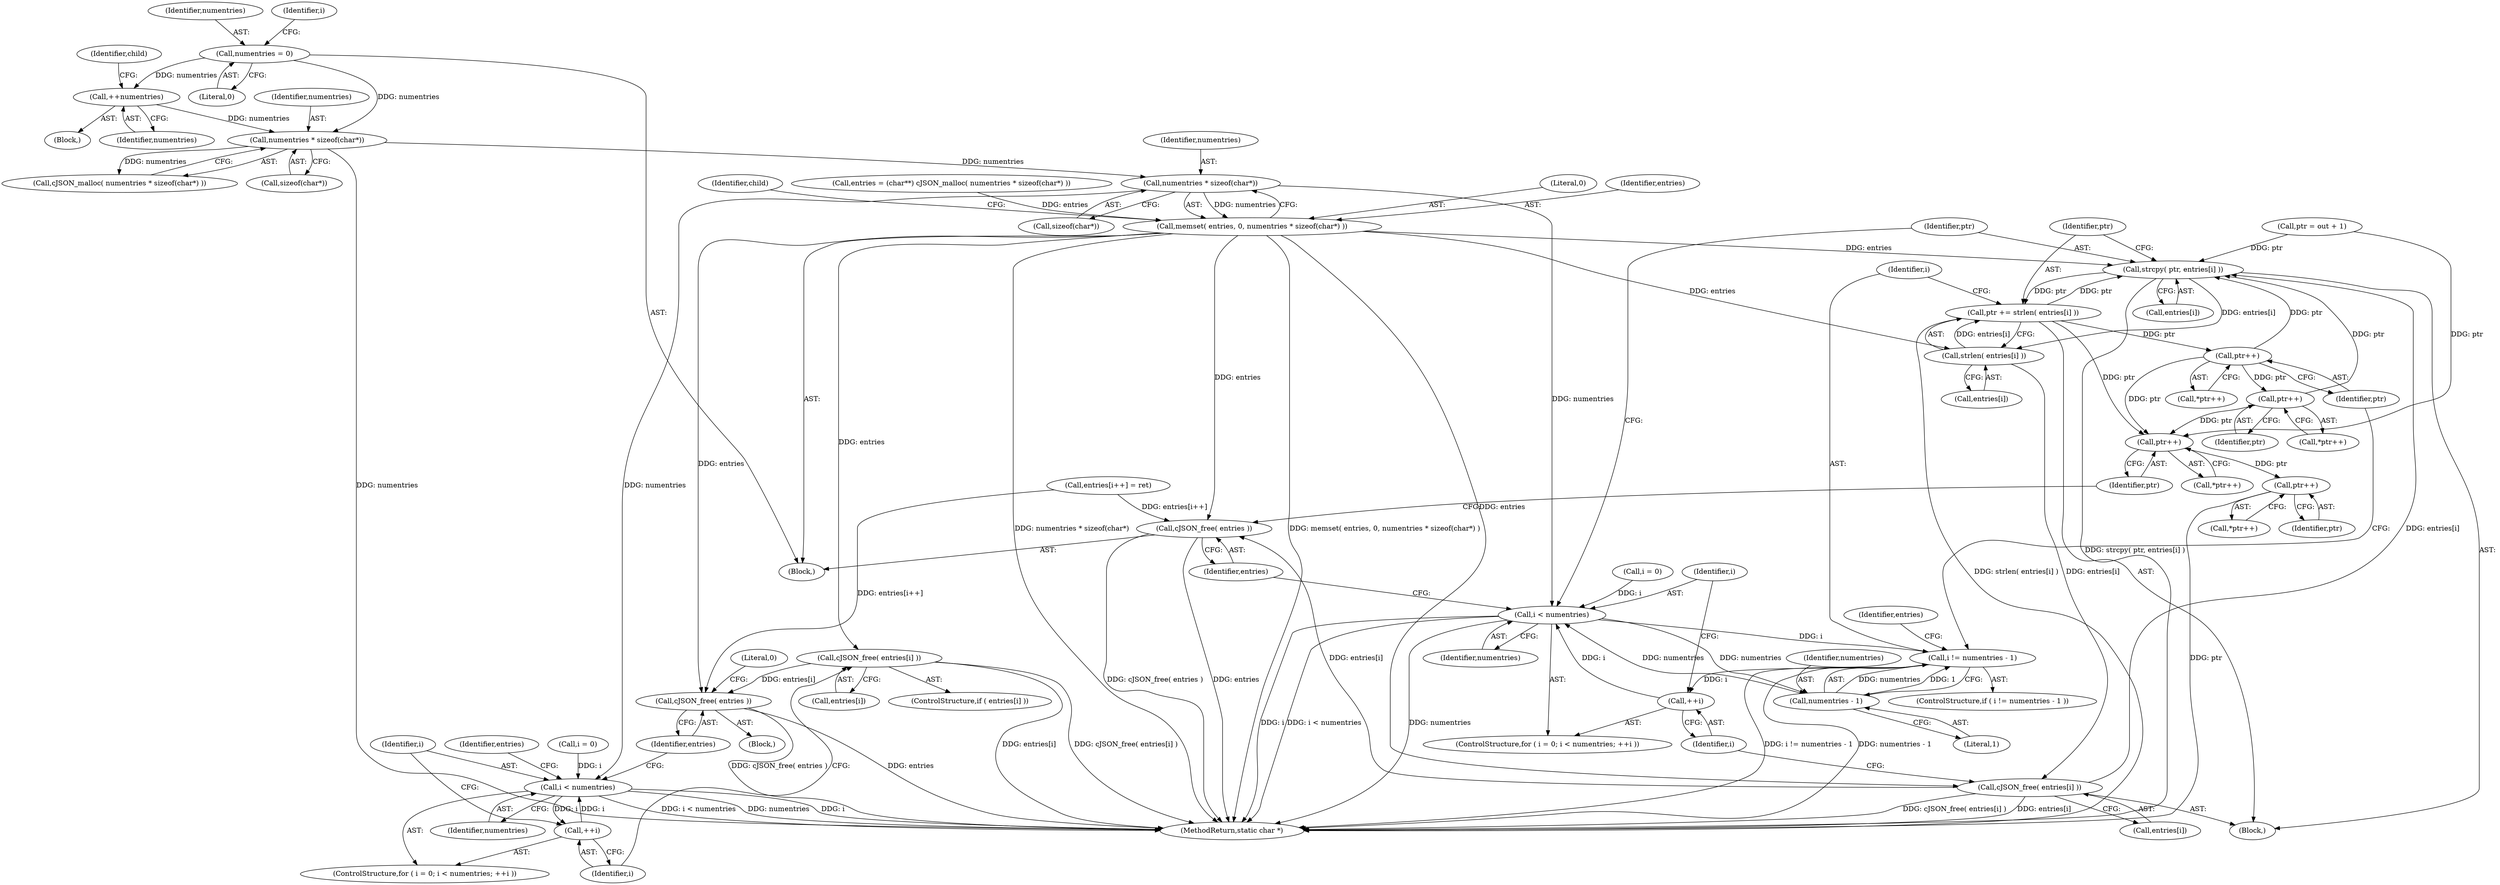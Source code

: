 digraph "1_iperf_91f2fa59e8ed80dfbf400add0164ee0e508e412a_40@API" {
"1000166" [label="(Call,numentries * sizeof(char*))"];
"1000157" [label="(Call,numentries * sizeof(char*))"];
"1000129" [label="(Call,numentries = 0)"];
"1000143" [label="(Call,++numentries)"];
"1000163" [label="(Call,memset( entries, 0, numentries * sizeof(char*) ))"];
"1000249" [label="(Call,cJSON_free( entries[i] ))"];
"1000253" [label="(Call,cJSON_free( entries ))"];
"1000280" [label="(Call,strcpy( ptr, entries[i] ))"];
"1000285" [label="(Call,ptr += strlen( entries[i] ))"];
"1000300" [label="(Call,ptr++)"];
"1000307" [label="(Call,ptr++)"];
"1000322" [label="(Call,ptr++)"];
"1000327" [label="(Call,ptr++)"];
"1000287" [label="(Call,strlen( entries[i] ))"];
"1000314" [label="(Call,cJSON_free( entries[i] ))"];
"1000318" [label="(Call,cJSON_free( entries ))"];
"1000240" [label="(Call,i < numentries)"];
"1000243" [label="(Call,++i)"];
"1000274" [label="(Call,i < numentries)"];
"1000292" [label="(Call,i != numentries - 1)"];
"1000277" [label="(Call,++i)"];
"1000294" [label="(Call,numentries - 1)"];
"1000306" [label="(Call,*ptr++)"];
"1000301" [label="(Identifier,ptr)"];
"1000241" [label="(Identifier,i)"];
"1000318" [label="(Call,cJSON_free( entries ))"];
"1000322" [label="(Call,ptr++)"];
"1000110" [label="(Block,)"];
"1000236" [label="(ControlStructure,for ( i = 0; i < numentries; ++i ))"];
"1000157" [label="(Call,numentries * sizeof(char*))"];
"1000277" [label="(Call,++i)"];
"1000276" [label="(Identifier,numentries)"];
"1000294" [label="(Call,numentries - 1)"];
"1000282" [label="(Call,entries[i])"];
"1000288" [label="(Call,entries[i])"];
"1000158" [label="(Identifier,numentries)"];
"1000281" [label="(Identifier,ptr)"];
"1000296" [label="(Literal,1)"];
"1000319" [label="(Identifier,entries)"];
"1000326" [label="(Call,*ptr++)"];
"1000292" [label="(Call,i != numentries - 1)"];
"1000270" [label="(ControlStructure,for ( i = 0; i < numentries; ++i ))"];
"1000274" [label="(Call,i < numentries)"];
"1000130" [label="(Identifier,numentries)"];
"1000299" [label="(Call,*ptr++)"];
"1000146" [label="(Identifier,child)"];
"1000168" [label="(Call,sizeof(char*))"];
"1000164" [label="(Identifier,entries)"];
"1000245" [label="(ControlStructure,if ( entries[i] ))"];
"1000291" [label="(ControlStructure,if ( i != numentries - 1 ))"];
"1000171" [label="(Identifier,child)"];
"1000314" [label="(Call,cJSON_free( entries[i] ))"];
"1000235" [label="(Block,)"];
"1000242" [label="(Identifier,numentries)"];
"1000129" [label="(Call,numentries = 0)"];
"1000308" [label="(Identifier,ptr)"];
"1000131" [label="(Literal,0)"];
"1000271" [label="(Call,i = 0)"];
"1000286" [label="(Identifier,ptr)"];
"1000156" [label="(Call,cJSON_malloc( numentries * sizeof(char*) ))"];
"1000323" [label="(Identifier,ptr)"];
"1000261" [label="(Call,ptr = out + 1)"];
"1000280" [label="(Call,strcpy( ptr, entries[i] ))"];
"1000253" [label="(Call,cJSON_free( entries ))"];
"1000307" [label="(Call,ptr++)"];
"1000249" [label="(Call,cJSON_free( entries[i] ))"];
"1000144" [label="(Identifier,numentries)"];
"1000237" [label="(Call,i = 0)"];
"1000321" [label="(Call,*ptr++)"];
"1000142" [label="(Block,)"];
"1000159" [label="(Call,sizeof(char*))"];
"1000244" [label="(Identifier,i)"];
"1000256" [label="(Literal,0)"];
"1000285" [label="(Call,ptr += strlen( entries[i] ))"];
"1000163" [label="(Call,memset( entries, 0, numentries * sizeof(char*) ))"];
"1000315" [label="(Call,entries[i])"];
"1000275" [label="(Identifier,i)"];
"1000250" [label="(Call,entries[i])"];
"1000166" [label="(Call,numentries * sizeof(char*))"];
"1000152" [label="(Call,entries = (char**) cJSON_malloc( numentries * sizeof(char*) ))"];
"1000243" [label="(Call,++i)"];
"1000316" [label="(Identifier,entries)"];
"1000254" [label="(Identifier,entries)"];
"1000165" [label="(Literal,0)"];
"1000328" [label="(Identifier,ptr)"];
"1000143" [label="(Call,++numentries)"];
"1000240" [label="(Call,i < numentries)"];
"1000189" [label="(Call,entries[i++] = ret)"];
"1000300" [label="(Call,ptr++)"];
"1000287" [label="(Call,strlen( entries[i] ))"];
"1000293" [label="(Identifier,i)"];
"1000327" [label="(Call,ptr++)"];
"1000295" [label="(Identifier,numentries)"];
"1000167" [label="(Identifier,numentries)"];
"1000332" [label="(MethodReturn,static char *)"];
"1000247" [label="(Identifier,entries)"];
"1000278" [label="(Identifier,i)"];
"1000279" [label="(Block,)"];
"1000134" [label="(Identifier,i)"];
"1000166" -> "1000163"  [label="AST: "];
"1000166" -> "1000168"  [label="CFG: "];
"1000167" -> "1000166"  [label="AST: "];
"1000168" -> "1000166"  [label="AST: "];
"1000163" -> "1000166"  [label="CFG: "];
"1000166" -> "1000163"  [label="DDG: numentries"];
"1000157" -> "1000166"  [label="DDG: numentries"];
"1000166" -> "1000240"  [label="DDG: numentries"];
"1000166" -> "1000274"  [label="DDG: numentries"];
"1000157" -> "1000156"  [label="AST: "];
"1000157" -> "1000159"  [label="CFG: "];
"1000158" -> "1000157"  [label="AST: "];
"1000159" -> "1000157"  [label="AST: "];
"1000156" -> "1000157"  [label="CFG: "];
"1000157" -> "1000332"  [label="DDG: numentries"];
"1000157" -> "1000156"  [label="DDG: numentries"];
"1000129" -> "1000157"  [label="DDG: numentries"];
"1000143" -> "1000157"  [label="DDG: numentries"];
"1000129" -> "1000110"  [label="AST: "];
"1000129" -> "1000131"  [label="CFG: "];
"1000130" -> "1000129"  [label="AST: "];
"1000131" -> "1000129"  [label="AST: "];
"1000134" -> "1000129"  [label="CFG: "];
"1000129" -> "1000143"  [label="DDG: numentries"];
"1000143" -> "1000142"  [label="AST: "];
"1000143" -> "1000144"  [label="CFG: "];
"1000144" -> "1000143"  [label="AST: "];
"1000146" -> "1000143"  [label="CFG: "];
"1000163" -> "1000110"  [label="AST: "];
"1000164" -> "1000163"  [label="AST: "];
"1000165" -> "1000163"  [label="AST: "];
"1000171" -> "1000163"  [label="CFG: "];
"1000163" -> "1000332"  [label="DDG: numentries * sizeof(char*)"];
"1000163" -> "1000332"  [label="DDG: memset( entries, 0, numentries * sizeof(char*) )"];
"1000152" -> "1000163"  [label="DDG: entries"];
"1000163" -> "1000249"  [label="DDG: entries"];
"1000163" -> "1000253"  [label="DDG: entries"];
"1000163" -> "1000280"  [label="DDG: entries"];
"1000163" -> "1000287"  [label="DDG: entries"];
"1000163" -> "1000314"  [label="DDG: entries"];
"1000163" -> "1000318"  [label="DDG: entries"];
"1000249" -> "1000245"  [label="AST: "];
"1000249" -> "1000250"  [label="CFG: "];
"1000250" -> "1000249"  [label="AST: "];
"1000244" -> "1000249"  [label="CFG: "];
"1000249" -> "1000332"  [label="DDG: entries[i]"];
"1000249" -> "1000332"  [label="DDG: cJSON_free( entries[i] )"];
"1000249" -> "1000253"  [label="DDG: entries[i]"];
"1000253" -> "1000235"  [label="AST: "];
"1000253" -> "1000254"  [label="CFG: "];
"1000254" -> "1000253"  [label="AST: "];
"1000256" -> "1000253"  [label="CFG: "];
"1000253" -> "1000332"  [label="DDG: cJSON_free( entries )"];
"1000253" -> "1000332"  [label="DDG: entries"];
"1000189" -> "1000253"  [label="DDG: entries[i++]"];
"1000280" -> "1000279"  [label="AST: "];
"1000280" -> "1000282"  [label="CFG: "];
"1000281" -> "1000280"  [label="AST: "];
"1000282" -> "1000280"  [label="AST: "];
"1000286" -> "1000280"  [label="CFG: "];
"1000280" -> "1000332"  [label="DDG: strcpy( ptr, entries[i] )"];
"1000285" -> "1000280"  [label="DDG: ptr"];
"1000300" -> "1000280"  [label="DDG: ptr"];
"1000261" -> "1000280"  [label="DDG: ptr"];
"1000307" -> "1000280"  [label="DDG: ptr"];
"1000314" -> "1000280"  [label="DDG: entries[i]"];
"1000280" -> "1000285"  [label="DDG: ptr"];
"1000280" -> "1000287"  [label="DDG: entries[i]"];
"1000285" -> "1000279"  [label="AST: "];
"1000285" -> "1000287"  [label="CFG: "];
"1000286" -> "1000285"  [label="AST: "];
"1000287" -> "1000285"  [label="AST: "];
"1000293" -> "1000285"  [label="CFG: "];
"1000285" -> "1000332"  [label="DDG: strlen( entries[i] )"];
"1000287" -> "1000285"  [label="DDG: entries[i]"];
"1000285" -> "1000300"  [label="DDG: ptr"];
"1000285" -> "1000322"  [label="DDG: ptr"];
"1000300" -> "1000299"  [label="AST: "];
"1000300" -> "1000301"  [label="CFG: "];
"1000301" -> "1000300"  [label="AST: "];
"1000299" -> "1000300"  [label="CFG: "];
"1000300" -> "1000307"  [label="DDG: ptr"];
"1000300" -> "1000322"  [label="DDG: ptr"];
"1000307" -> "1000306"  [label="AST: "];
"1000307" -> "1000308"  [label="CFG: "];
"1000308" -> "1000307"  [label="AST: "];
"1000306" -> "1000307"  [label="CFG: "];
"1000307" -> "1000322"  [label="DDG: ptr"];
"1000322" -> "1000321"  [label="AST: "];
"1000322" -> "1000323"  [label="CFG: "];
"1000323" -> "1000322"  [label="AST: "];
"1000321" -> "1000322"  [label="CFG: "];
"1000261" -> "1000322"  [label="DDG: ptr"];
"1000322" -> "1000327"  [label="DDG: ptr"];
"1000327" -> "1000326"  [label="AST: "];
"1000327" -> "1000328"  [label="CFG: "];
"1000328" -> "1000327"  [label="AST: "];
"1000326" -> "1000327"  [label="CFG: "];
"1000327" -> "1000332"  [label="DDG: ptr"];
"1000287" -> "1000288"  [label="CFG: "];
"1000288" -> "1000287"  [label="AST: "];
"1000287" -> "1000314"  [label="DDG: entries[i]"];
"1000314" -> "1000279"  [label="AST: "];
"1000314" -> "1000315"  [label="CFG: "];
"1000315" -> "1000314"  [label="AST: "];
"1000278" -> "1000314"  [label="CFG: "];
"1000314" -> "1000332"  [label="DDG: entries[i]"];
"1000314" -> "1000332"  [label="DDG: cJSON_free( entries[i] )"];
"1000314" -> "1000318"  [label="DDG: entries[i]"];
"1000318" -> "1000110"  [label="AST: "];
"1000318" -> "1000319"  [label="CFG: "];
"1000319" -> "1000318"  [label="AST: "];
"1000323" -> "1000318"  [label="CFG: "];
"1000318" -> "1000332"  [label="DDG: cJSON_free( entries )"];
"1000318" -> "1000332"  [label="DDG: entries"];
"1000189" -> "1000318"  [label="DDG: entries[i++]"];
"1000240" -> "1000236"  [label="AST: "];
"1000240" -> "1000242"  [label="CFG: "];
"1000241" -> "1000240"  [label="AST: "];
"1000242" -> "1000240"  [label="AST: "];
"1000247" -> "1000240"  [label="CFG: "];
"1000254" -> "1000240"  [label="CFG: "];
"1000240" -> "1000332"  [label="DDG: i < numentries"];
"1000240" -> "1000332"  [label="DDG: numentries"];
"1000240" -> "1000332"  [label="DDG: i"];
"1000237" -> "1000240"  [label="DDG: i"];
"1000243" -> "1000240"  [label="DDG: i"];
"1000240" -> "1000243"  [label="DDG: i"];
"1000243" -> "1000236"  [label="AST: "];
"1000243" -> "1000244"  [label="CFG: "];
"1000244" -> "1000243"  [label="AST: "];
"1000241" -> "1000243"  [label="CFG: "];
"1000274" -> "1000270"  [label="AST: "];
"1000274" -> "1000276"  [label="CFG: "];
"1000275" -> "1000274"  [label="AST: "];
"1000276" -> "1000274"  [label="AST: "];
"1000281" -> "1000274"  [label="CFG: "];
"1000319" -> "1000274"  [label="CFG: "];
"1000274" -> "1000332"  [label="DDG: i"];
"1000274" -> "1000332"  [label="DDG: i < numentries"];
"1000274" -> "1000332"  [label="DDG: numentries"];
"1000277" -> "1000274"  [label="DDG: i"];
"1000271" -> "1000274"  [label="DDG: i"];
"1000294" -> "1000274"  [label="DDG: numentries"];
"1000274" -> "1000292"  [label="DDG: i"];
"1000274" -> "1000294"  [label="DDG: numentries"];
"1000292" -> "1000291"  [label="AST: "];
"1000292" -> "1000294"  [label="CFG: "];
"1000293" -> "1000292"  [label="AST: "];
"1000294" -> "1000292"  [label="AST: "];
"1000301" -> "1000292"  [label="CFG: "];
"1000316" -> "1000292"  [label="CFG: "];
"1000292" -> "1000332"  [label="DDG: i != numentries - 1"];
"1000292" -> "1000332"  [label="DDG: numentries - 1"];
"1000292" -> "1000277"  [label="DDG: i"];
"1000294" -> "1000292"  [label="DDG: numentries"];
"1000294" -> "1000292"  [label="DDG: 1"];
"1000277" -> "1000270"  [label="AST: "];
"1000277" -> "1000278"  [label="CFG: "];
"1000278" -> "1000277"  [label="AST: "];
"1000275" -> "1000277"  [label="CFG: "];
"1000294" -> "1000296"  [label="CFG: "];
"1000295" -> "1000294"  [label="AST: "];
"1000296" -> "1000294"  [label="AST: "];
}

